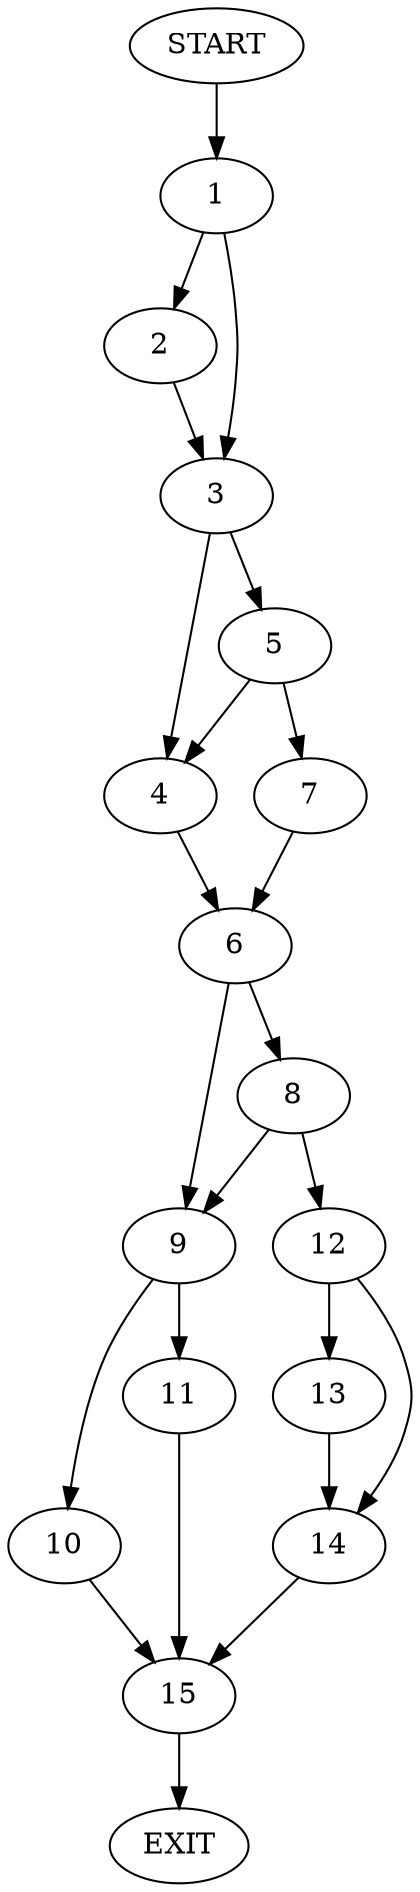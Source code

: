 digraph {
0 [label="START"]
16 [label="EXIT"]
0 -> 1
1 -> 2
1 -> 3
2 -> 3
3 -> 4
3 -> 5
4 -> 6
5 -> 4
5 -> 7
7 -> 6
6 -> 8
6 -> 9
9 -> 10
9 -> 11
8 -> 12
8 -> 9
12 -> 13
12 -> 14
10 -> 15
11 -> 15
15 -> 16
14 -> 15
13 -> 14
}
